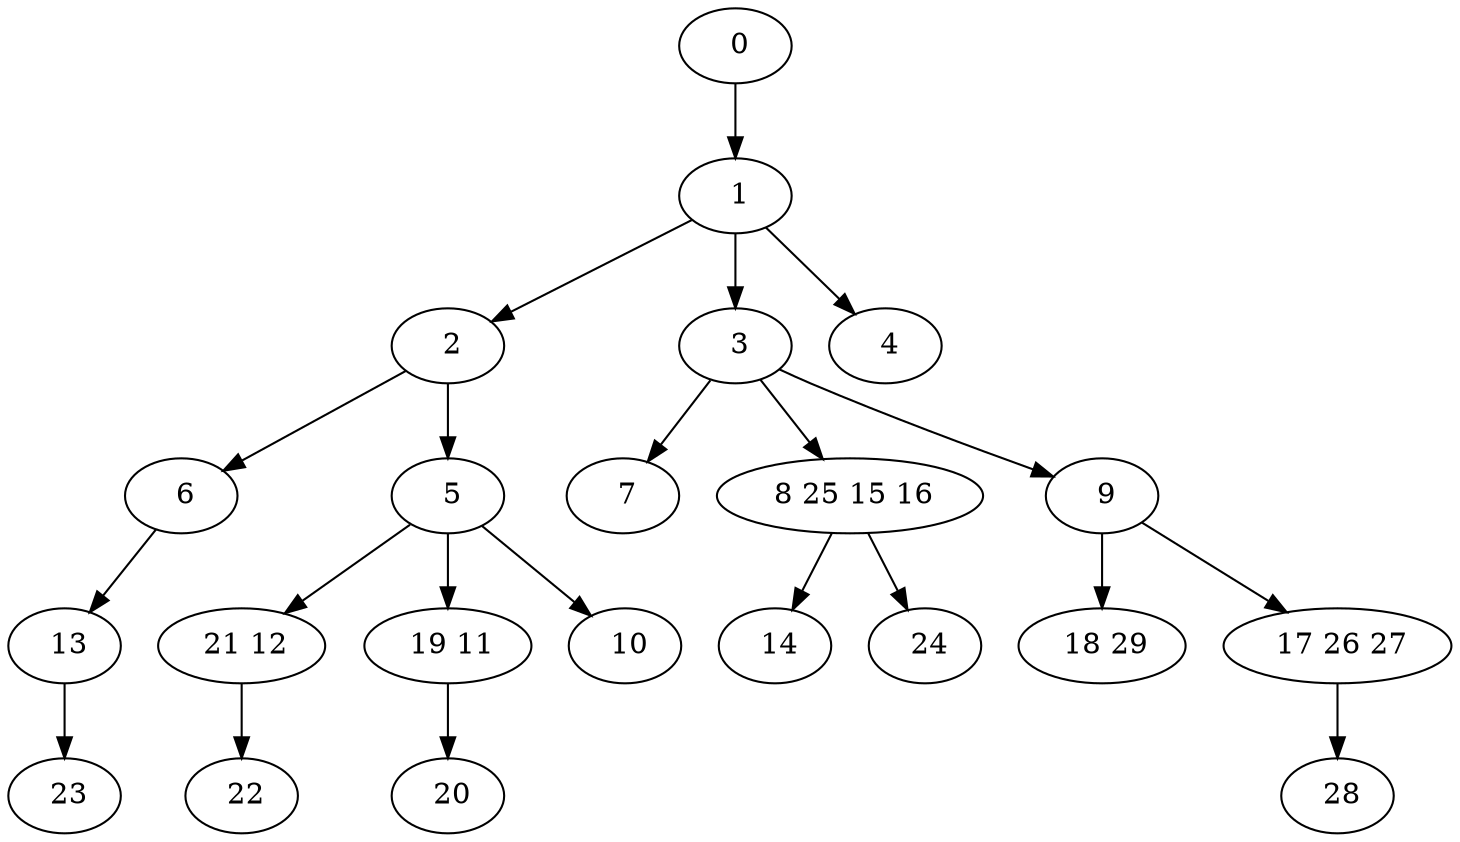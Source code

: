 digraph mytree {
" 0" -> " 1";
" 1" -> " 2";
" 1" -> " 3";
" 1" -> " 4";
" 2" -> " 6";
" 2" -> " 5";
" 3" -> " 7";
" 3" -> " 8 25 15 16";
" 3" -> " 9";
" 4";
" 6" -> " 13";
" 21 12" -> " 22";
" 5" -> " 21 12";
" 5" -> " 19 11";
" 5" -> " 10";
" 7";
" 8 25 15 16" -> " 14";
" 8 25 15 16" -> " 24";
" 9" -> " 18 29";
" 9" -> " 17 26 27";
" 13" -> " 23";
" 19 11" -> " 20";
" 14";
" 24";
" 18 29";
" 17 26 27" -> " 28";
" 23";
" 28";
" 20";
" 10";
" 22";
}
